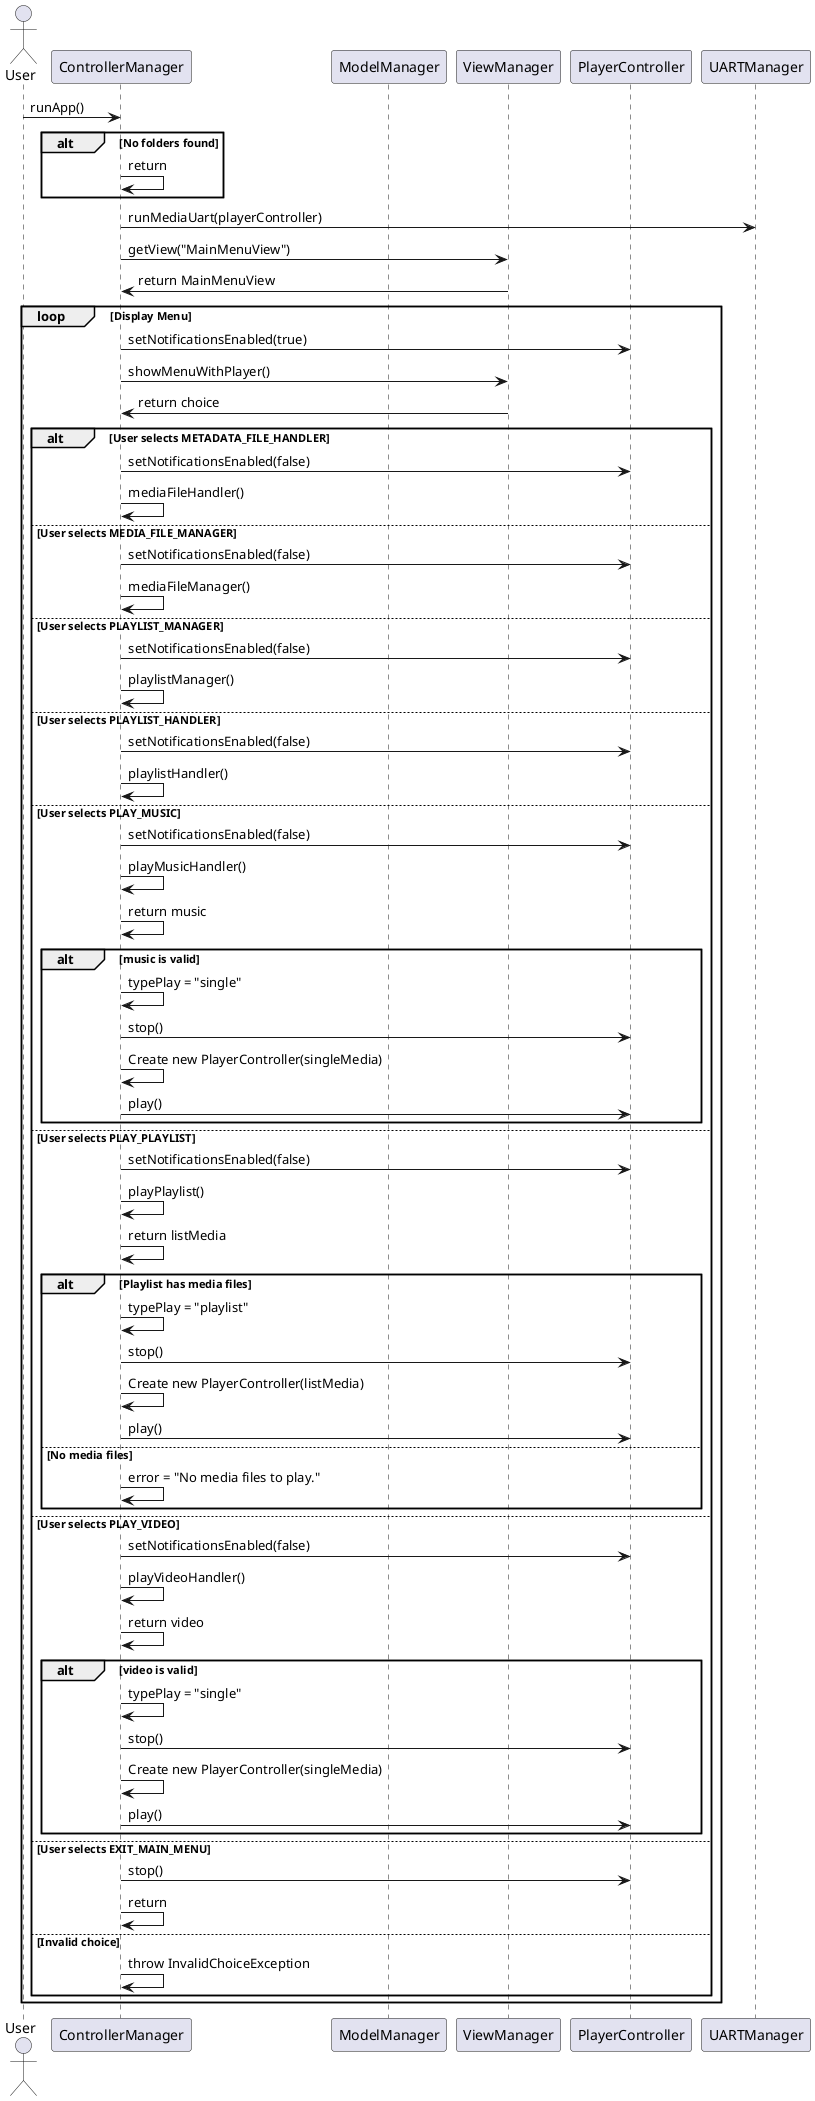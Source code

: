 @startuml
actor User
participant ControllerManager
participant ModelManager
participant ViewManager
participant PlayerController
participant UARTManager

User -> ControllerManager: runApp()
alt No folders found
    ControllerManager -> ControllerManager: return
end

ControllerManager -> UARTManager: runMediaUart(playerController)

ControllerManager -> ViewManager: getView("MainMenuView")
ViewManager -> ControllerManager: return MainMenuView

loop Display Menu
    ControllerManager -> PlayerController: setNotificationsEnabled(true)
    ControllerManager -> ViewManager: showMenuWithPlayer()
    ViewManager -> ControllerManager: return choice

    alt User selects METADATA_FILE_HANDLER
        ControllerManager -> PlayerController: setNotificationsEnabled(false)
        ControllerManager -> ControllerManager: mediaFileHandler()
    else User selects MEDIA_FILE_MANAGER
        ControllerManager -> PlayerController: setNotificationsEnabled(false)
        ControllerManager -> ControllerManager: mediaFileManager()
    else User selects PLAYLIST_MANAGER
        ControllerManager -> PlayerController: setNotificationsEnabled(false)
        ControllerManager -> ControllerManager: playlistManager()
    else User selects PLAYLIST_HANDLER
        ControllerManager -> PlayerController: setNotificationsEnabled(false)
        ControllerManager -> ControllerManager: playlistHandler()
    else User selects PLAY_MUSIC
        ControllerManager -> PlayerController: setNotificationsEnabled(false)
        ControllerManager -> ControllerManager: playMusicHandler()
        ControllerManager -> ControllerManager: return music
        alt music is valid
            ControllerManager -> ControllerManager: typePlay = "single"
            ControllerManager -> PlayerController: stop()
            ControllerManager -> ControllerManager: Create new PlayerController(singleMedia)
            ControllerManager -> PlayerController: play()
        end
    else User selects PLAY_PLAYLIST
        ControllerManager -> PlayerController: setNotificationsEnabled(false)
        ControllerManager -> ControllerManager: playPlaylist()
        ControllerManager -> ControllerManager: return listMedia
        alt Playlist has media files
            ControllerManager -> ControllerManager: typePlay = "playlist"
            ControllerManager -> PlayerController: stop()
            ControllerManager -> ControllerManager: Create new PlayerController(listMedia)
            ControllerManager -> PlayerController: play()
        else No media files
            ControllerManager -> ControllerManager: error = "No media files to play."
        end
    else User selects PLAY_VIDEO
        ControllerManager -> PlayerController: setNotificationsEnabled(false)
        ControllerManager -> ControllerManager: playVideoHandler()
        ControllerManager -> ControllerManager: return video
        alt video is valid
            ControllerManager -> ControllerManager: typePlay = "single"
            ControllerManager -> PlayerController: stop()
            ControllerManager -> ControllerManager: Create new PlayerController(singleMedia)
            ControllerManager -> PlayerController: play()
        end
    else User selects EXIT_MAIN_MENU
        ControllerManager -> PlayerController: stop()
        ControllerManager -> ControllerManager: return
    else Invalid choice
        ControllerManager -> ControllerManager: throw InvalidChoiceException
    end
end
@enduml
